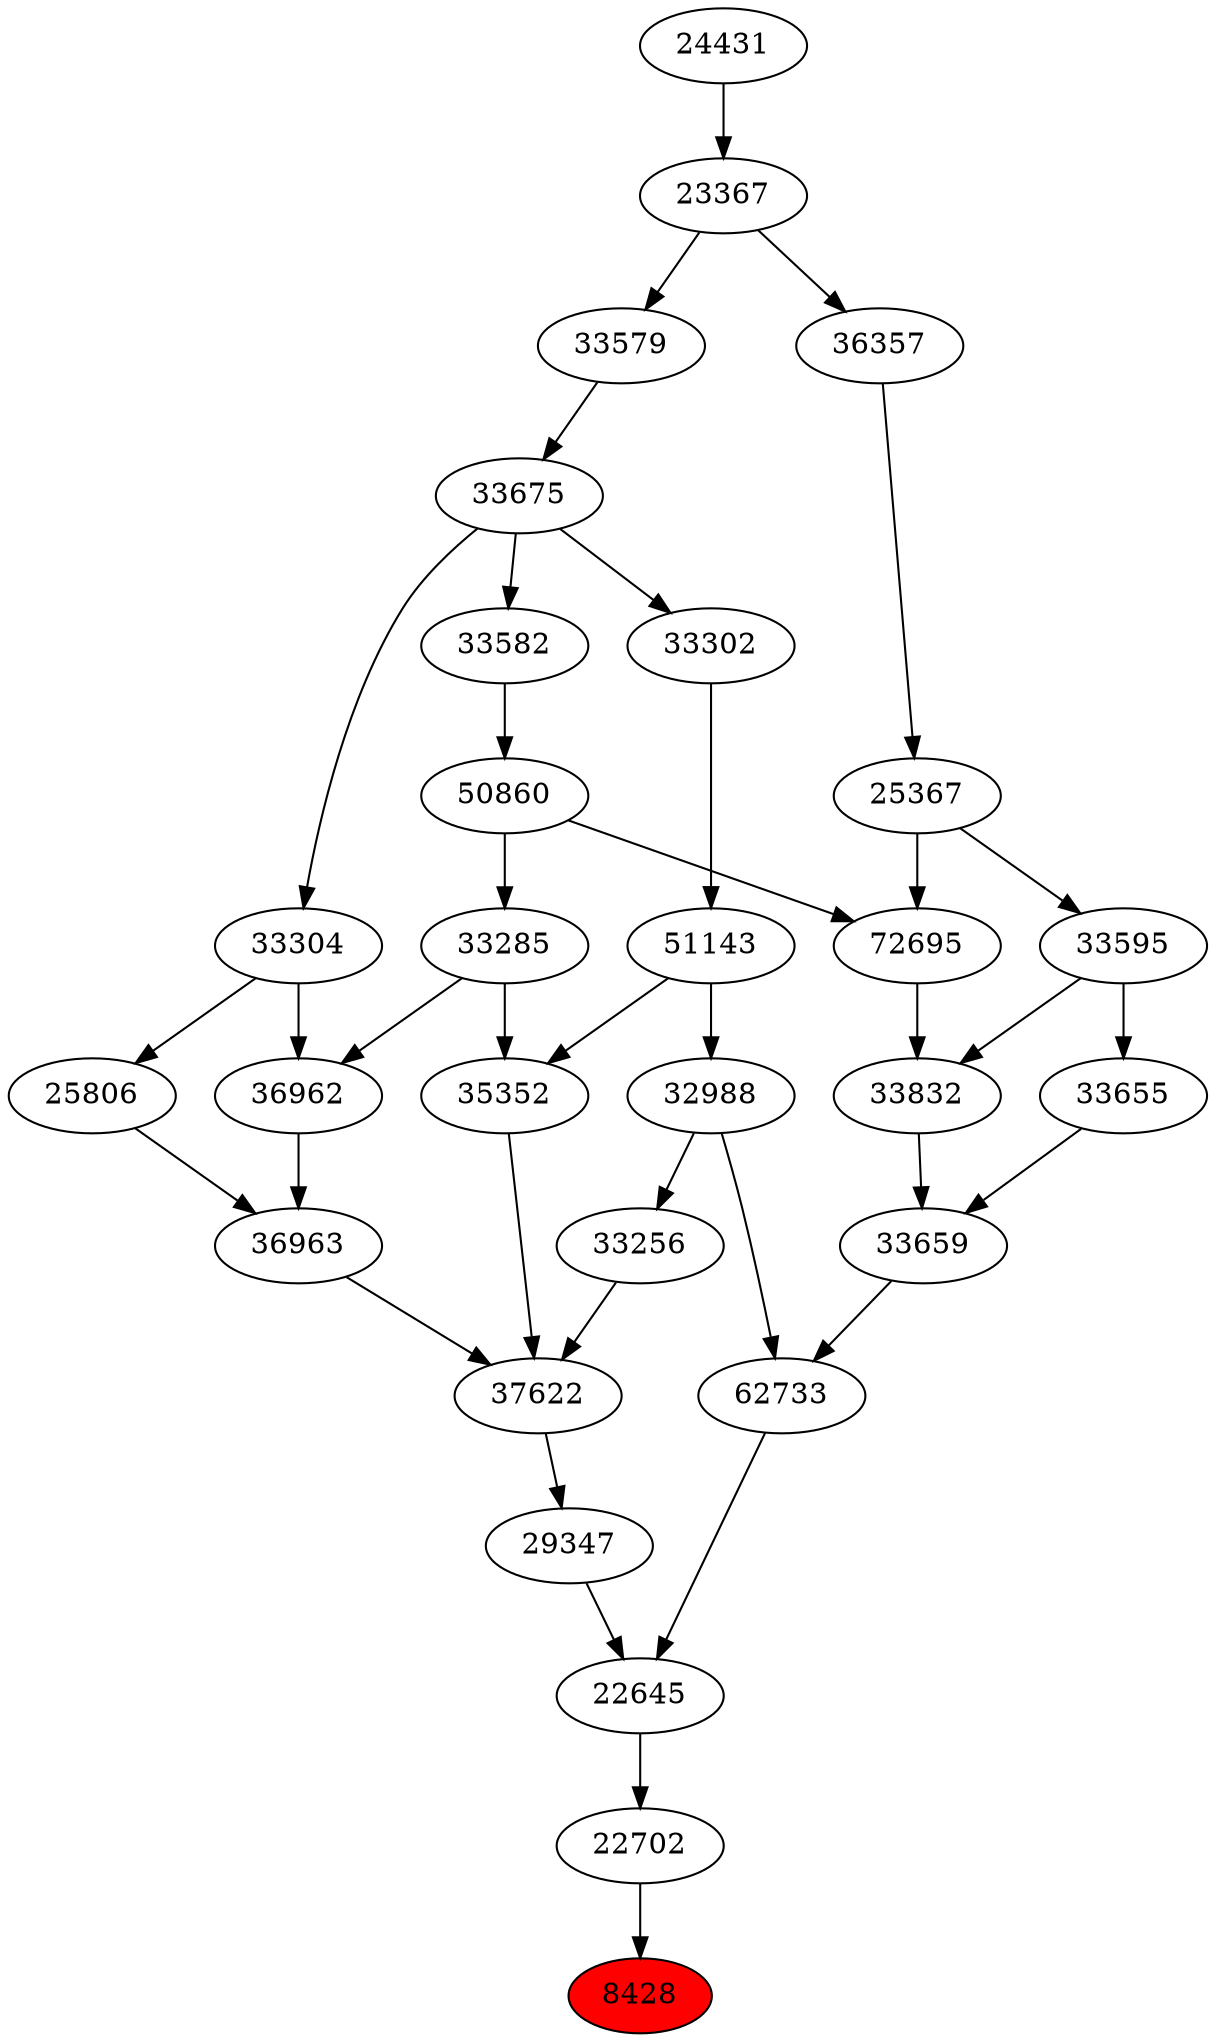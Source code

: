 strict digraph{ 
8428 [label="8428" fillcolor=red style=filled]
22702 -> 8428
22702 [label="22702"]
22645 -> 22702
22645 [label="22645"]
29347 -> 22645
62733 -> 22645
29347 [label="29347"]
37622 -> 29347
62733 [label="62733"]
32988 -> 62733
33659 -> 62733
37622 [label="37622"]
36963 -> 37622
35352 -> 37622
33256 -> 37622
32988 [label="32988"]
51143 -> 32988
33659 [label="33659"]
33655 -> 33659
33832 -> 33659
36963 [label="36963"]
36962 -> 36963
25806 -> 36963
35352 [label="35352"]
33285 -> 35352
51143 -> 35352
33256 [label="33256"]
32988 -> 33256
51143 [label="51143"]
33302 -> 51143
33655 [label="33655"]
33595 -> 33655
33832 [label="33832"]
72695 -> 33832
33595 -> 33832
36962 [label="36962"]
33285 -> 36962
33304 -> 36962
25806 [label="25806"]
33304 -> 25806
33285 [label="33285"]
50860 -> 33285
33302 [label="33302"]
33675 -> 33302
33595 [label="33595"]
25367 -> 33595
72695 [label="72695"]
50860 -> 72695
25367 -> 72695
33304 [label="33304"]
33675 -> 33304
50860 [label="50860"]
33582 -> 50860
33675 [label="33675"]
33579 -> 33675
25367 [label="25367"]
36357 -> 25367
33582 [label="33582"]
33675 -> 33582
33579 [label="33579"]
23367 -> 33579
36357 [label="36357"]
23367 -> 36357
23367 [label="23367"]
24431 -> 23367
24431 [label="24431"]
}